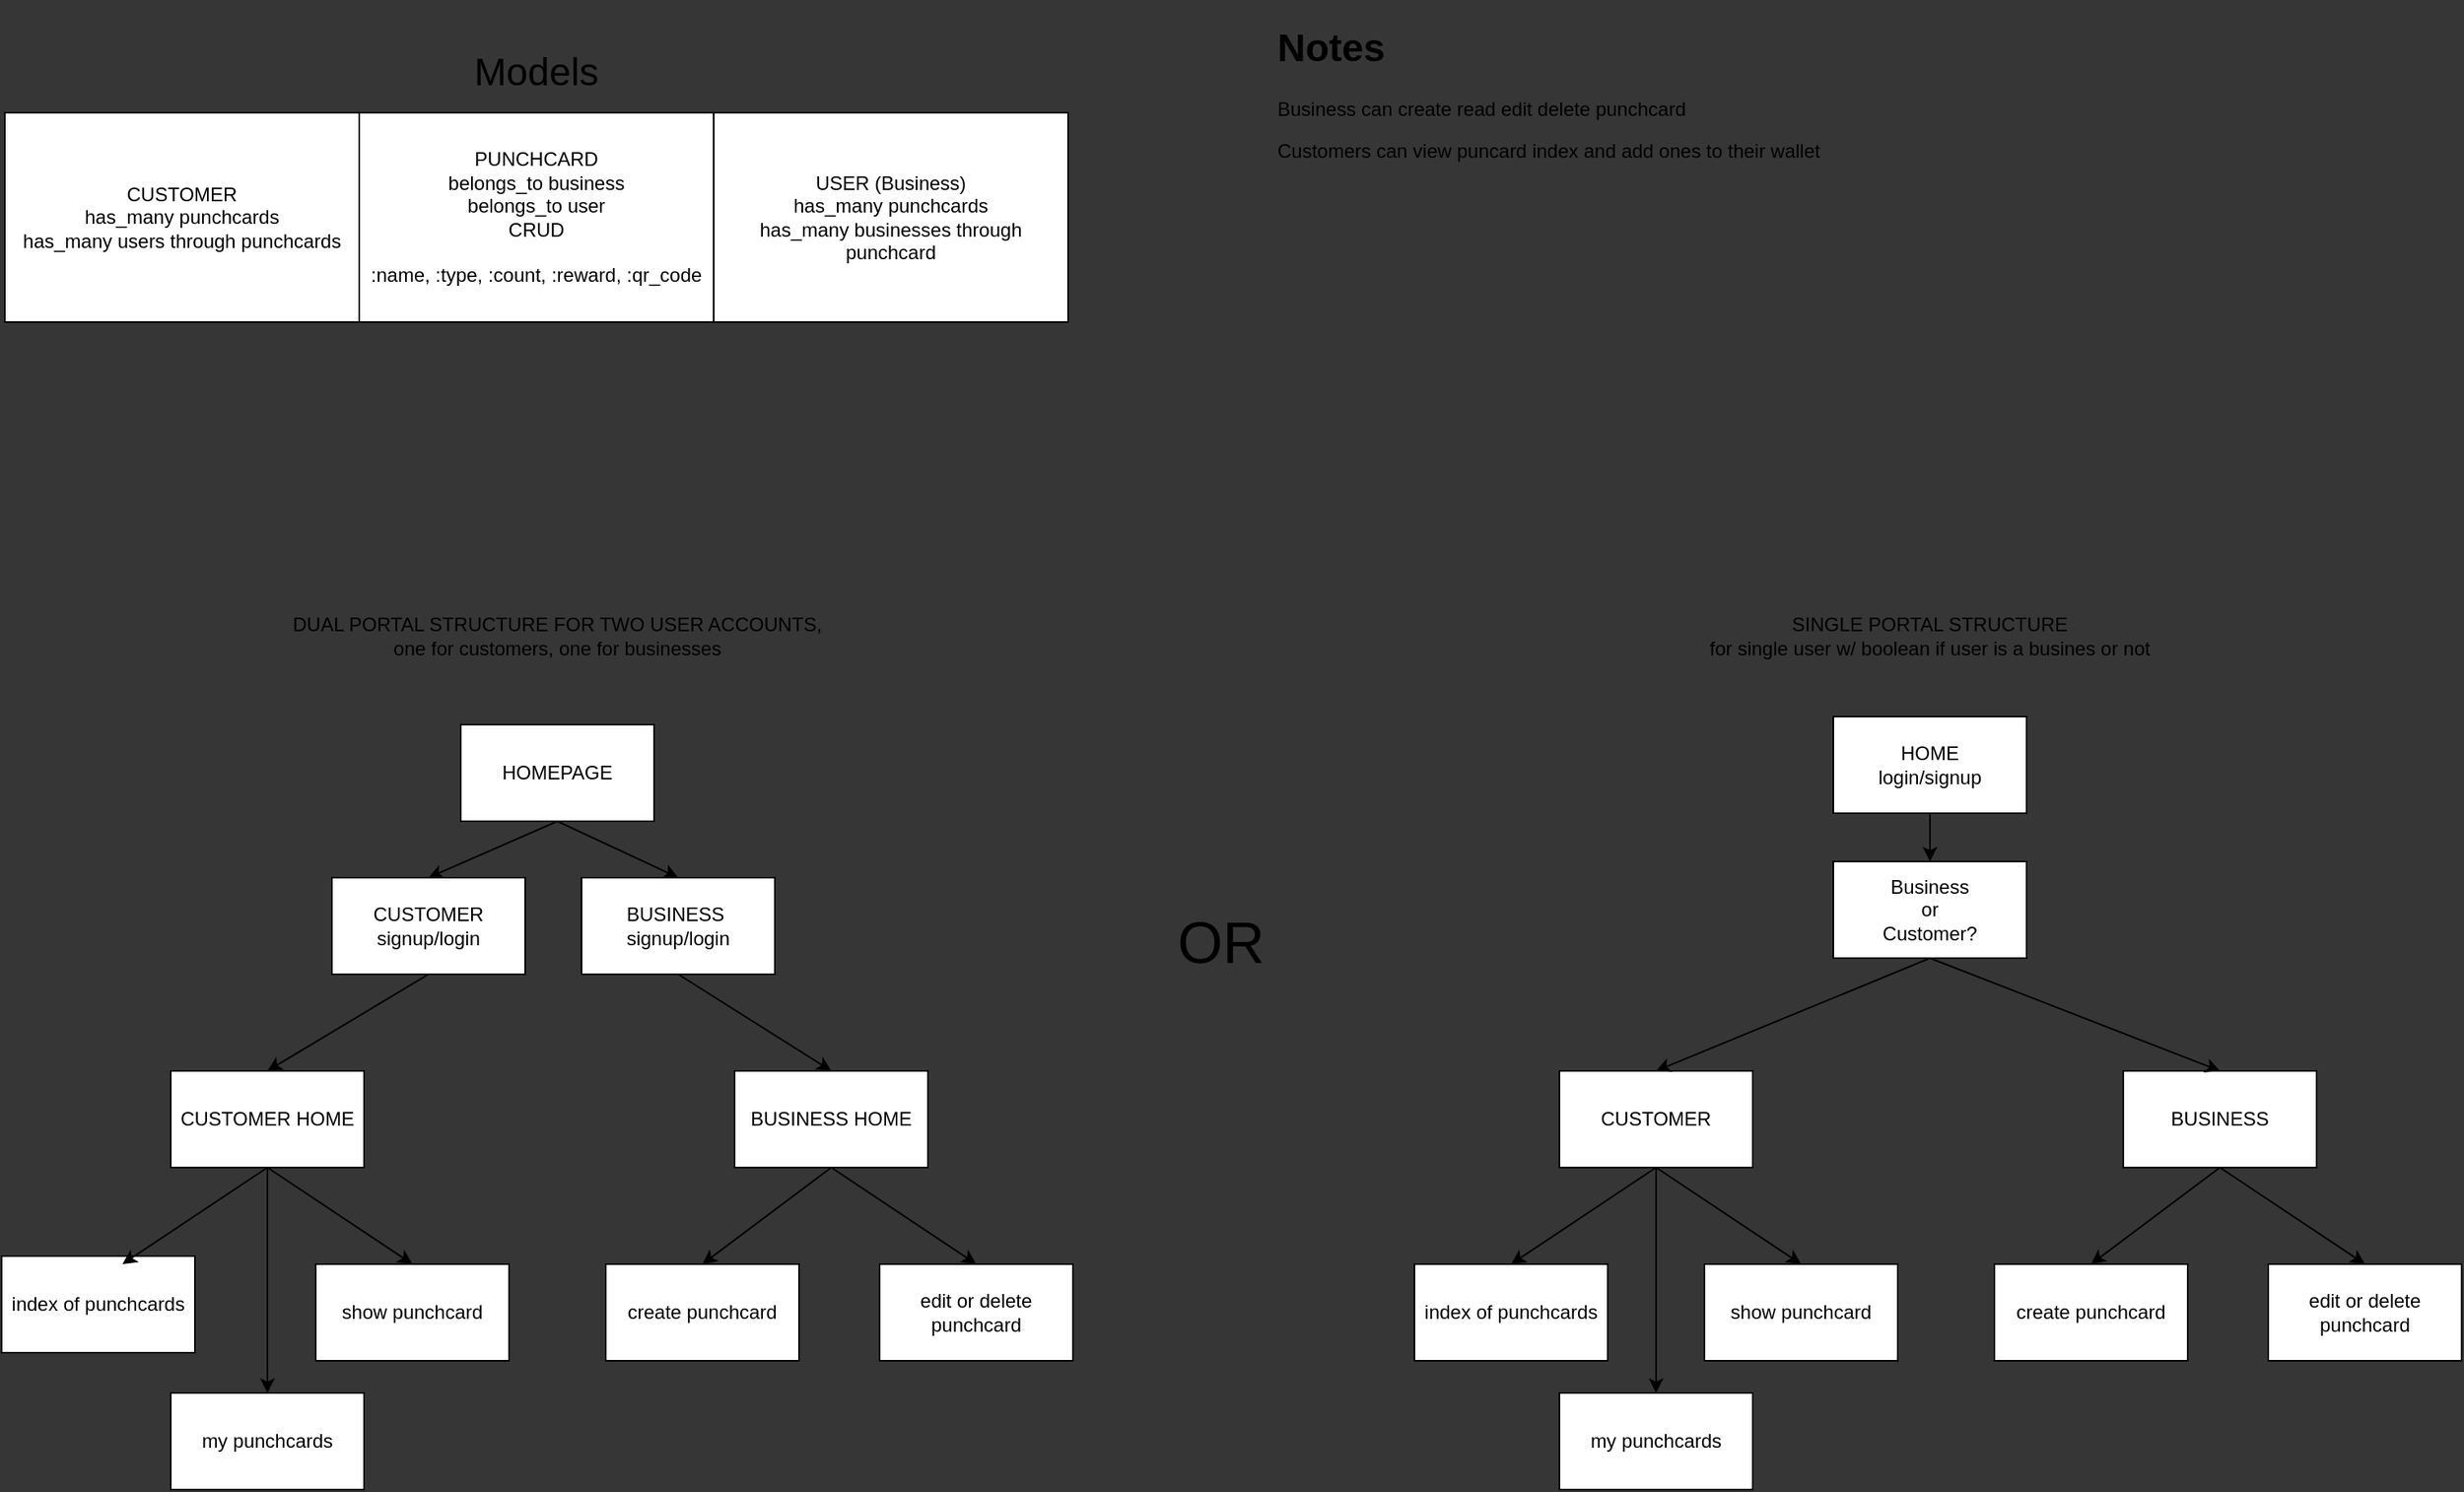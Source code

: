 <mxfile>
    <diagram id="EY0uoxFM9JYzSHPznBX-" name="Page-1">
        <mxGraphModel dx="1248" dy="658" grid="1" gridSize="10" guides="1" tooltips="1" connect="1" arrows="1" fold="1" page="1" pageScale="1" pageWidth="850" pageHeight="1100" background="#363636" math="0" shadow="0">
            <root>
                <mxCell id="0"/>
                <mxCell id="1" parent="0"/>
                <mxCell id="2" value="PUNCHCARD&lt;br&gt;belongs_to business&lt;br&gt;belongs_to user&lt;br&gt;CRUD&lt;br&gt;&lt;br&gt;:name, :type, :count, :reward, :qr_code" style="rounded=0;whiteSpace=wrap;html=1;" parent="1" vertex="1">
                    <mxGeometry x="315" y="160" width="220" height="130" as="geometry"/>
                </mxCell>
                <mxCell id="3" value="USER (Business)&lt;br&gt;has_many punchcards&lt;br&gt;has_many businesses through punchcard" style="rounded=0;whiteSpace=wrap;html=1;" parent="1" vertex="1">
                    <mxGeometry x="535" y="160" width="220" height="130" as="geometry"/>
                </mxCell>
                <mxCell id="4" value="CUSTOMER&lt;br&gt;has_many punchcards&lt;br&gt;has_many users through punchcards" style="rounded=0;whiteSpace=wrap;html=1;" parent="1" vertex="1">
                    <mxGeometry x="95" y="160" width="220" height="130" as="geometry"/>
                </mxCell>
                <mxCell id="16" value="&lt;font style=&quot;font-size: 24px;&quot;&gt;Models&lt;/font&gt;" style="text;html=1;strokeColor=none;fillColor=none;align=center;verticalAlign=middle;whiteSpace=wrap;rounded=0;" parent="1" vertex="1">
                    <mxGeometry x="395" y="120" width="60" height="30" as="geometry"/>
                </mxCell>
                <mxCell id="32" value="BUSINESS&amp;nbsp;&lt;br&gt;signup/login" style="rounded=0;whiteSpace=wrap;html=1;" parent="1" vertex="1">
                    <mxGeometry x="453" y="635" width="120" height="60" as="geometry"/>
                </mxCell>
                <mxCell id="34" value="CUSTOMER HOME" style="rounded=0;whiteSpace=wrap;html=1;" parent="1" vertex="1">
                    <mxGeometry x="198" y="755" width="120" height="60" as="geometry"/>
                </mxCell>
                <mxCell id="35" value="BUSINESS HOME" style="rounded=0;whiteSpace=wrap;html=1;" parent="1" vertex="1">
                    <mxGeometry x="548" y="755" width="120" height="60" as="geometry"/>
                </mxCell>
                <mxCell id="38" value="index of punchcards" style="rounded=0;whiteSpace=wrap;html=1;" parent="1" vertex="1">
                    <mxGeometry x="93" y="870" width="120" height="60" as="geometry"/>
                </mxCell>
                <mxCell id="39" value="" style="endArrow=classic;html=1;entryX=0.5;entryY=0;entryDx=0;entryDy=0;exitX=0.5;exitY=1;exitDx=0;exitDy=0;" parent="1" source="34" edge="1">
                    <mxGeometry width="50" height="50" relative="1" as="geometry">
                        <mxPoint x="408" y="655" as="sourcePoint"/>
                        <mxPoint x="168" y="875" as="targetPoint"/>
                    </mxGeometry>
                </mxCell>
                <mxCell id="40" value="show punchcard" style="rounded=0;whiteSpace=wrap;html=1;" parent="1" vertex="1">
                    <mxGeometry x="288" y="875" width="120" height="60" as="geometry"/>
                </mxCell>
                <mxCell id="41" value="" style="endArrow=classic;html=1;entryX=0.5;entryY=0;entryDx=0;entryDy=0;exitX=0.5;exitY=1;exitDx=0;exitDy=0;" parent="1" source="34" target="40" edge="1">
                    <mxGeometry width="50" height="50" relative="1" as="geometry">
                        <mxPoint x="208" y="685" as="sourcePoint"/>
                        <mxPoint x="258" y="635" as="targetPoint"/>
                    </mxGeometry>
                </mxCell>
                <mxCell id="42" value="my punchcards" style="rounded=0;whiteSpace=wrap;html=1;" parent="1" vertex="1">
                    <mxGeometry x="198" y="955" width="120" height="60" as="geometry"/>
                </mxCell>
                <mxCell id="43" value="" style="endArrow=classic;html=1;entryX=0.5;entryY=0;entryDx=0;entryDy=0;" parent="1" target="42" edge="1">
                    <mxGeometry width="50" height="50" relative="1" as="geometry">
                        <mxPoint x="258" y="815" as="sourcePoint"/>
                        <mxPoint x="428" y="605" as="targetPoint"/>
                    </mxGeometry>
                </mxCell>
                <mxCell id="44" value="create punchcard" style="rounded=0;whiteSpace=wrap;html=1;" parent="1" vertex="1">
                    <mxGeometry x="468" y="875" width="120" height="60" as="geometry"/>
                </mxCell>
                <mxCell id="45" value="" style="endArrow=classic;html=1;entryX=0.5;entryY=0;entryDx=0;entryDy=0;exitX=0.5;exitY=1;exitDx=0;exitDy=0;" parent="1" source="35" target="44" edge="1">
                    <mxGeometry width="50" height="50" relative="1" as="geometry">
                        <mxPoint x="568" y="735" as="sourcePoint"/>
                        <mxPoint x="618" y="685" as="targetPoint"/>
                    </mxGeometry>
                </mxCell>
                <mxCell id="46" value="edit or delete punchcard" style="rounded=0;whiteSpace=wrap;html=1;" parent="1" vertex="1">
                    <mxGeometry x="638" y="875" width="120" height="60" as="geometry"/>
                </mxCell>
                <mxCell id="47" value="" style="endArrow=classic;html=1;entryX=0.5;entryY=0;entryDx=0;entryDy=0;exitX=0.5;exitY=1;exitDx=0;exitDy=0;" parent="1" source="35" target="46" edge="1">
                    <mxGeometry width="50" height="50" relative="1" as="geometry">
                        <mxPoint x="568" y="735" as="sourcePoint"/>
                        <mxPoint x="618" y="685" as="targetPoint"/>
                    </mxGeometry>
                </mxCell>
                <mxCell id="48" value="CUSTOMER&lt;br&gt;signup/login" style="rounded=0;whiteSpace=wrap;html=1;" parent="1" vertex="1">
                    <mxGeometry x="298" y="635" width="120" height="60" as="geometry"/>
                </mxCell>
                <mxCell id="51" value="&lt;font style=&quot;font-size: 36px;&quot;&gt;OR&lt;/font&gt;" style="text;html=1;strokeColor=none;fillColor=none;align=center;verticalAlign=middle;whiteSpace=wrap;rounded=0;" parent="1" vertex="1">
                    <mxGeometry x="820" y="660" width="60" height="30" as="geometry"/>
                </mxCell>
                <mxCell id="53" value="" style="endArrow=classic;html=1;fontSize=36;entryX=0.5;entryY=0;entryDx=0;entryDy=0;exitX=0.5;exitY=1;exitDx=0;exitDy=0;" parent="1" source="32" target="35" edge="1">
                    <mxGeometry width="50" height="50" relative="1" as="geometry">
                        <mxPoint x="508" y="695" as="sourcePoint"/>
                        <mxPoint x="588" y="725" as="targetPoint"/>
                    </mxGeometry>
                </mxCell>
                <mxCell id="54" value="" style="endArrow=classic;html=1;fontSize=36;entryX=0.5;entryY=0;entryDx=0;entryDy=0;exitX=0.5;exitY=1;exitDx=0;exitDy=0;" parent="1" source="48" target="34" edge="1">
                    <mxGeometry width="50" height="50" relative="1" as="geometry">
                        <mxPoint x="398" y="735" as="sourcePoint"/>
                        <mxPoint x="448" y="685" as="targetPoint"/>
                    </mxGeometry>
                </mxCell>
                <mxCell id="58" value="HOMEPAGE" style="rounded=0;whiteSpace=wrap;html=1;fontSize=12;" parent="1" vertex="1">
                    <mxGeometry x="378" y="540" width="120" height="60" as="geometry"/>
                </mxCell>
                <mxCell id="59" value="" style="endArrow=classic;html=1;fontSize=12;entryX=0.5;entryY=0;entryDx=0;entryDy=0;" parent="1" target="48" edge="1">
                    <mxGeometry width="50" height="50" relative="1" as="geometry">
                        <mxPoint x="438" y="600" as="sourcePoint"/>
                        <mxPoint x="448" y="685" as="targetPoint"/>
                    </mxGeometry>
                </mxCell>
                <mxCell id="60" value="" style="endArrow=classic;html=1;fontSize=12;entryX=0.5;entryY=0;entryDx=0;entryDy=0;" parent="1" target="32" edge="1">
                    <mxGeometry width="50" height="50" relative="1" as="geometry">
                        <mxPoint x="438" y="600" as="sourcePoint"/>
                        <mxPoint x="448" y="685" as="targetPoint"/>
                    </mxGeometry>
                </mxCell>
                <mxCell id="62" value="DUAL PORTAL STRUCTURE FOR TWO USER ACCOUNTS, &lt;br&gt;one for customers, one for businesses" style="text;html=1;strokeColor=none;fillColor=none;align=center;verticalAlign=middle;whiteSpace=wrap;rounded=0;fontSize=12;" parent="1" vertex="1">
                    <mxGeometry x="258" y="470" width="360" height="30" as="geometry"/>
                </mxCell>
                <mxCell id="63" value="&lt;h1&gt;Notes&lt;/h1&gt;&lt;p&gt;&lt;span style=&quot;text-align: center;&quot;&gt;Business can create read edit delete punchcard&lt;/span&gt;&lt;br&gt;&lt;/p&gt;&lt;p&gt;&lt;span style=&quot;text-align: center;&quot;&gt;Customers can view puncard index and add ones to their wallet&lt;/span&gt;&lt;span style=&quot;text-align: center;&quot;&gt;&lt;br&gt;&lt;/span&gt;&lt;/p&gt;&lt;p&gt;&lt;span style=&quot;text-align: center;&quot;&gt;&lt;br&gt;&lt;/span&gt;&lt;/p&gt;&lt;p&gt;&lt;span style=&quot;text-align: center;&quot;&gt;&lt;br&gt;&lt;/span&gt;&lt;/p&gt;" style="text;html=1;strokeColor=none;fillColor=none;spacing=5;spacingTop=-20;whiteSpace=wrap;overflow=hidden;rounded=0;" parent="1" vertex="1">
                    <mxGeometry x="880" y="100" width="490" height="120" as="geometry"/>
                </mxCell>
                <mxCell id="64" value="HOME&lt;br&gt;login/signup" style="rounded=0;whiteSpace=wrap;html=1;" vertex="1" parent="1">
                    <mxGeometry x="1230" y="535" width="120" height="60" as="geometry"/>
                </mxCell>
                <mxCell id="65" value="Business &lt;br&gt;or &lt;br&gt;Customer?" style="rounded=0;whiteSpace=wrap;html=1;" vertex="1" parent="1">
                    <mxGeometry x="1230" y="625" width="120" height="60" as="geometry"/>
                </mxCell>
                <mxCell id="66" value="" style="endArrow=classic;html=1;entryX=0.5;entryY=0;entryDx=0;entryDy=0;exitX=0.5;exitY=1;exitDx=0;exitDy=0;" edge="1" parent="1" source="64" target="65">
                    <mxGeometry width="50" height="50" relative="1" as="geometry">
                        <mxPoint x="1250" y="665" as="sourcePoint"/>
                        <mxPoint x="1320" y="665" as="targetPoint"/>
                    </mxGeometry>
                </mxCell>
                <mxCell id="67" value="CUSTOMER" style="rounded=0;whiteSpace=wrap;html=1;" vertex="1" parent="1">
                    <mxGeometry x="1060" y="755" width="120" height="60" as="geometry"/>
                </mxCell>
                <mxCell id="68" value="BUSINESS" style="rounded=0;whiteSpace=wrap;html=1;" vertex="1" parent="1">
                    <mxGeometry x="1410" y="755" width="120" height="60" as="geometry"/>
                </mxCell>
                <mxCell id="69" value="" style="endArrow=classic;html=1;entryX=0.5;entryY=0;entryDx=0;entryDy=0;exitX=0.5;exitY=1;exitDx=0;exitDy=0;" edge="1" parent="1" source="65" target="67">
                    <mxGeometry width="50" height="50" relative="1" as="geometry">
                        <mxPoint x="1310" y="615" as="sourcePoint"/>
                        <mxPoint x="1360" y="565" as="targetPoint"/>
                    </mxGeometry>
                </mxCell>
                <mxCell id="70" value="" style="endArrow=classic;html=1;entryX=0.5;entryY=0;entryDx=0;entryDy=0;exitX=0.5;exitY=1;exitDx=0;exitDy=0;" edge="1" parent="1" source="65" target="68">
                    <mxGeometry width="50" height="50" relative="1" as="geometry">
                        <mxPoint x="1310" y="615" as="sourcePoint"/>
                        <mxPoint x="1360" y="565" as="targetPoint"/>
                    </mxGeometry>
                </mxCell>
                <mxCell id="71" value="index of punchcards" style="rounded=0;whiteSpace=wrap;html=1;" vertex="1" parent="1">
                    <mxGeometry x="970" y="875" width="120" height="60" as="geometry"/>
                </mxCell>
                <mxCell id="72" value="" style="endArrow=classic;html=1;entryX=0.5;entryY=0;entryDx=0;entryDy=0;exitX=0.5;exitY=1;exitDx=0;exitDy=0;" edge="1" parent="1" source="67" target="71">
                    <mxGeometry width="50" height="50" relative="1" as="geometry">
                        <mxPoint x="1270" y="655" as="sourcePoint"/>
                        <mxPoint x="1320" y="605" as="targetPoint"/>
                    </mxGeometry>
                </mxCell>
                <mxCell id="73" value="show punchcard" style="rounded=0;whiteSpace=wrap;html=1;" vertex="1" parent="1">
                    <mxGeometry x="1150" y="875" width="120" height="60" as="geometry"/>
                </mxCell>
                <mxCell id="74" value="" style="endArrow=classic;html=1;entryX=0.5;entryY=0;entryDx=0;entryDy=0;exitX=0.5;exitY=1;exitDx=0;exitDy=0;" edge="1" parent="1" source="67" target="73">
                    <mxGeometry width="50" height="50" relative="1" as="geometry">
                        <mxPoint x="1070" y="685" as="sourcePoint"/>
                        <mxPoint x="1120" y="635" as="targetPoint"/>
                    </mxGeometry>
                </mxCell>
                <mxCell id="75" value="my punchcards" style="rounded=0;whiteSpace=wrap;html=1;" vertex="1" parent="1">
                    <mxGeometry x="1060" y="955" width="120" height="60" as="geometry"/>
                </mxCell>
                <mxCell id="76" value="" style="endArrow=classic;html=1;entryX=0.5;entryY=0;entryDx=0;entryDy=0;" edge="1" parent="1" target="75">
                    <mxGeometry width="50" height="50" relative="1" as="geometry">
                        <mxPoint x="1120" y="815" as="sourcePoint"/>
                        <mxPoint x="1290" y="605" as="targetPoint"/>
                    </mxGeometry>
                </mxCell>
                <mxCell id="77" value="create punchcard" style="rounded=0;whiteSpace=wrap;html=1;" vertex="1" parent="1">
                    <mxGeometry x="1330" y="875" width="120" height="60" as="geometry"/>
                </mxCell>
                <mxCell id="78" value="" style="endArrow=classic;html=1;entryX=0.5;entryY=0;entryDx=0;entryDy=0;exitX=0.5;exitY=1;exitDx=0;exitDy=0;" edge="1" parent="1" source="68" target="77">
                    <mxGeometry width="50" height="50" relative="1" as="geometry">
                        <mxPoint x="1430" y="735" as="sourcePoint"/>
                        <mxPoint x="1480" y="685" as="targetPoint"/>
                    </mxGeometry>
                </mxCell>
                <mxCell id="79" value="edit or delete punchcard" style="rounded=0;whiteSpace=wrap;html=1;" vertex="1" parent="1">
                    <mxGeometry x="1500" y="875" width="120" height="60" as="geometry"/>
                </mxCell>
                <mxCell id="80" value="" style="endArrow=classic;html=1;entryX=0.5;entryY=0;entryDx=0;entryDy=0;exitX=0.5;exitY=1;exitDx=0;exitDy=0;" edge="1" parent="1" source="68" target="79">
                    <mxGeometry width="50" height="50" relative="1" as="geometry">
                        <mxPoint x="1430" y="735" as="sourcePoint"/>
                        <mxPoint x="1480" y="685" as="targetPoint"/>
                    </mxGeometry>
                </mxCell>
                <mxCell id="81" value="SINGLE PORTAL STRUCTURE &lt;br&gt;for single user w/ boolean if user is a busines or not" style="text;html=1;strokeColor=none;fillColor=none;align=center;verticalAlign=middle;whiteSpace=wrap;rounded=0;fontSize=12;" vertex="1" parent="1">
                    <mxGeometry x="1125" y="470" width="330" height="30" as="geometry"/>
                </mxCell>
            </root>
        </mxGraphModel>
    </diagram>
</mxfile>